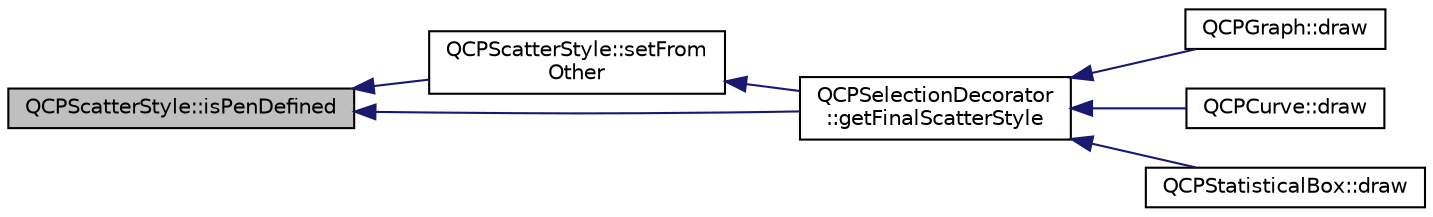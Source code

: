 digraph "QCPScatterStyle::isPenDefined"
{
  edge [fontname="Helvetica",fontsize="10",labelfontname="Helvetica",labelfontsize="10"];
  node [fontname="Helvetica",fontsize="10",shape=record];
  rankdir="LR";
  Node66 [label="QCPScatterStyle::isPenDefined",height=0.2,width=0.4,color="black", fillcolor="grey75", style="filled", fontcolor="black"];
  Node66 -> Node67 [dir="back",color="midnightblue",fontsize="10",style="solid",fontname="Helvetica"];
  Node67 [label="QCPScatterStyle::setFrom\lOther",height=0.2,width=0.4,color="black", fillcolor="white", style="filled",URL="$class_q_c_p_scatter_style.html#a7d59ba8864914f765817841089e436f1"];
  Node67 -> Node68 [dir="back",color="midnightblue",fontsize="10",style="solid",fontname="Helvetica"];
  Node68 [label="QCPSelectionDecorator\l::getFinalScatterStyle",height=0.2,width=0.4,color="black", fillcolor="white", style="filled",URL="$class_q_c_p_selection_decorator.html#a1277b373248896bc70e8cc1de96da9fa"];
  Node68 -> Node69 [dir="back",color="midnightblue",fontsize="10",style="solid",fontname="Helvetica"];
  Node69 [label="QCPGraph::draw",height=0.2,width=0.4,color="black", fillcolor="white", style="filled",URL="$class_q_c_p_graph.html#a2b0849598f06e834b43ce18cd13bcdc3"];
  Node68 -> Node70 [dir="back",color="midnightblue",fontsize="10",style="solid",fontname="Helvetica"];
  Node70 [label="QCPCurve::draw",height=0.2,width=0.4,color="black", fillcolor="white", style="filled",URL="$class_q_c_p_curve.html#ac199d41d23865cd68bd7b598308a4433"];
  Node68 -> Node71 [dir="back",color="midnightblue",fontsize="10",style="solid",fontname="Helvetica"];
  Node71 [label="QCPStatisticalBox::draw",height=0.2,width=0.4,color="black", fillcolor="white", style="filled",URL="$class_q_c_p_statistical_box.html#afcff35fa79728cfe10e80e0702014fea"];
  Node66 -> Node68 [dir="back",color="midnightblue",fontsize="10",style="solid",fontname="Helvetica"];
}
